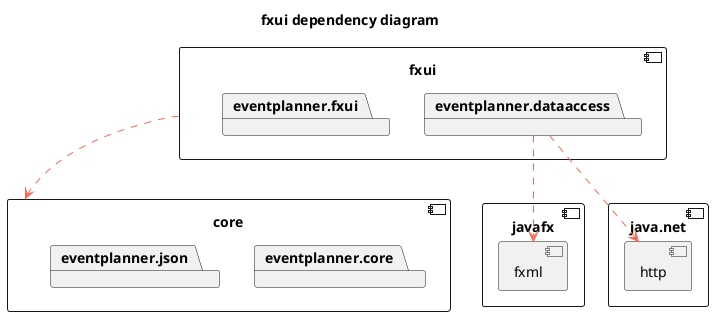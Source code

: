 
@startuml fxui_architecture
title fxui dependency diagram
skinparam useBetaStyle true

<style>
    .package {
        BackgroundColor Khaki
    }
</style>

skinparam component {
  ArrowColor #FF6655
}

component [javafx] {
    component [fxml] as fx
}

component [core] {
    package eventplanner.core
    package eventplanner.json
}

component [fxui] {
    package eventplanner.dataaccess
    package eventplanner.fxui
}


component [java.net] {
    component [http] as net
}

eventplanner.dataaccess ..> fx
fxui ..> core
eventplanner.dataaccess ..> net

@enduml
